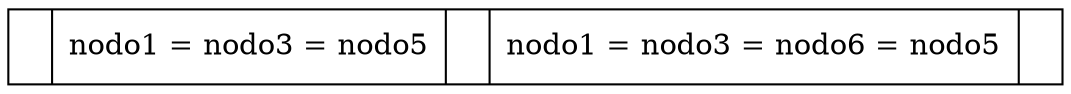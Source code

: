 digraph G {
node [shape=record];
node0[label = "<f0> | <f1> nodo1 = nodo3 = nodo5 | <f2> | <f3> nodo1 = nodo3 = nodo6 = nodo5 | <f4> "]
}